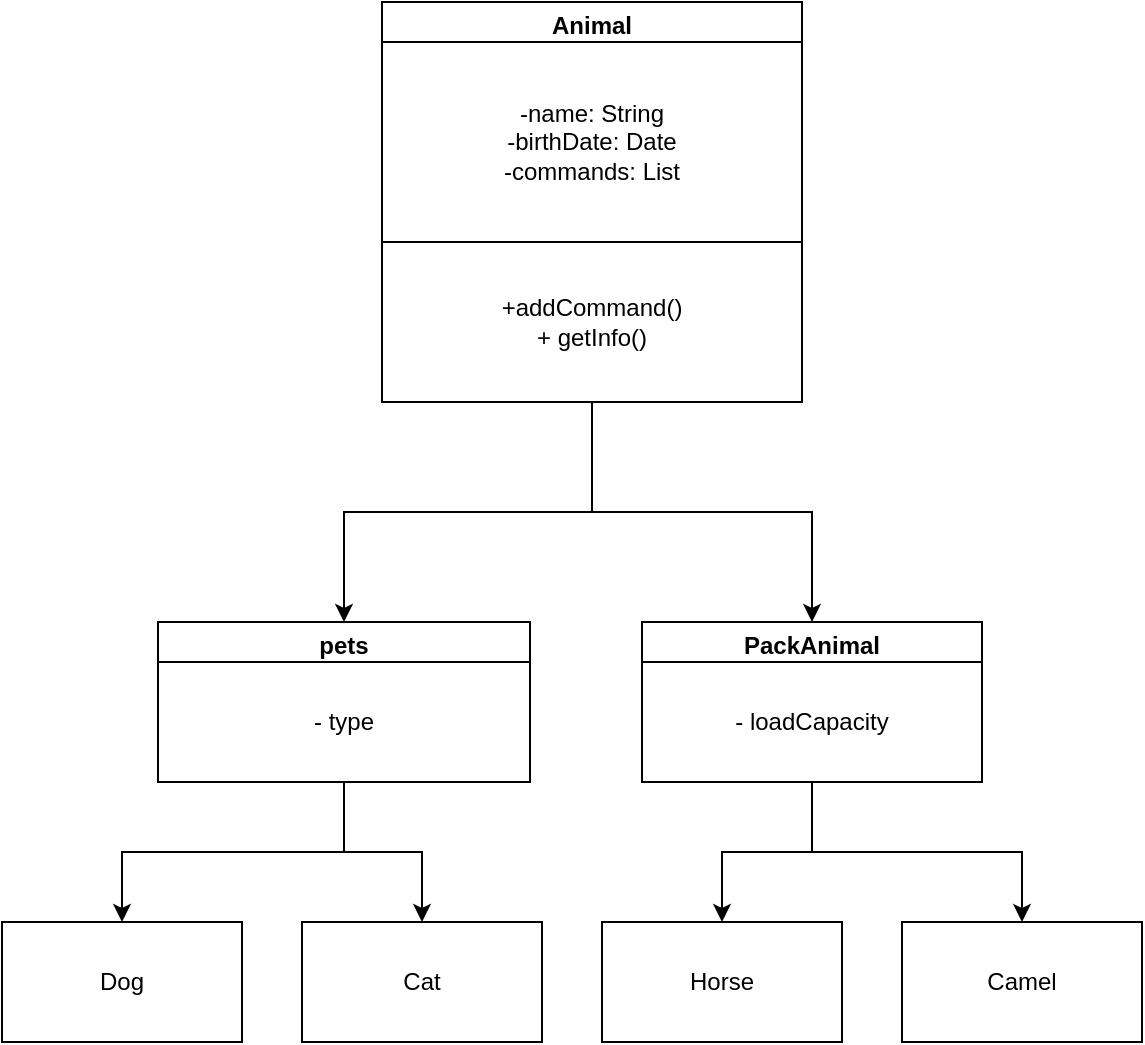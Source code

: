 <mxfile version="24.7.17">
  <diagram id="C5RBs43oDa-KdzZeNtuy" name="Page-1">
    <mxGraphModel dx="1194" dy="674" grid="1" gridSize="10" guides="1" tooltips="1" connect="1" arrows="1" fold="1" page="1" pageScale="1" pageWidth="827" pageHeight="1169" math="0" shadow="0">
      <root>
        <mxCell id="WIyWlLk6GJQsqaUBKTNV-0" />
        <mxCell id="WIyWlLk6GJQsqaUBKTNV-1" parent="WIyWlLk6GJQsqaUBKTNV-0" />
        <mxCell id="XKQ8hG_yHhvXkjGK8VCN-14" style="edgeStyle=orthogonalEdgeStyle;rounded=0;orthogonalLoop=1;jettySize=auto;html=1;entryX=0.5;entryY=0;entryDx=0;entryDy=0;" parent="WIyWlLk6GJQsqaUBKTNV-1" source="XKQ8hG_yHhvXkjGK8VCN-3" target="XKQ8hG_yHhvXkjGK8VCN-7" edge="1">
          <mxGeometry relative="1" as="geometry" />
        </mxCell>
        <mxCell id="XKQ8hG_yHhvXkjGK8VCN-3" value="Animal" style="swimlane;whiteSpace=wrap;html=1;" parent="WIyWlLk6GJQsqaUBKTNV-1" vertex="1">
          <mxGeometry x="340" y="240" width="210" height="200" as="geometry" />
        </mxCell>
        <mxCell id="XKQ8hG_yHhvXkjGK8VCN-4" value="-name: String&lt;div&gt;-birthDate: Date&lt;/div&gt;&lt;div&gt;-commands: List&lt;/div&gt;" style="rounded=0;whiteSpace=wrap;html=1;" parent="XKQ8hG_yHhvXkjGK8VCN-3" vertex="1">
          <mxGeometry y="20" width="210" height="100" as="geometry" />
        </mxCell>
        <mxCell id="XKQ8hG_yHhvXkjGK8VCN-6" value="+addCommand()&lt;div&gt;+ getInfo()&lt;/div&gt;" style="rounded=0;whiteSpace=wrap;html=1;" parent="XKQ8hG_yHhvXkjGK8VCN-3" vertex="1">
          <mxGeometry y="120" width="210" height="80" as="geometry" />
        </mxCell>
        <mxCell id="XKQ8hG_yHhvXkjGK8VCN-20" style="edgeStyle=orthogonalEdgeStyle;rounded=0;orthogonalLoop=1;jettySize=auto;html=1;entryX=0.5;entryY=0;entryDx=0;entryDy=0;" parent="WIyWlLk6GJQsqaUBKTNV-1" source="XKQ8hG_yHhvXkjGK8VCN-7" target="XKQ8hG_yHhvXkjGK8VCN-18" edge="1">
          <mxGeometry relative="1" as="geometry" />
        </mxCell>
        <mxCell id="XKQ8hG_yHhvXkjGK8VCN-7" value="pets" style="swimlane;whiteSpace=wrap;html=1;" parent="WIyWlLk6GJQsqaUBKTNV-1" vertex="1">
          <mxGeometry x="228" y="550" width="186" height="80" as="geometry" />
        </mxCell>
        <mxCell id="XKQ8hG_yHhvXkjGK8VCN-12" value="- type" style="rounded=0;whiteSpace=wrap;html=1;" parent="XKQ8hG_yHhvXkjGK8VCN-7" vertex="1">
          <mxGeometry y="20" width="186" height="60" as="geometry" />
        </mxCell>
        <mxCell id="XKQ8hG_yHhvXkjGK8VCN-22" style="edgeStyle=orthogonalEdgeStyle;rounded=0;orthogonalLoop=1;jettySize=auto;html=1;entryX=0.5;entryY=0;entryDx=0;entryDy=0;" parent="WIyWlLk6GJQsqaUBKTNV-1" source="XKQ8hG_yHhvXkjGK8VCN-8" target="XKQ8hG_yHhvXkjGK8VCN-17" edge="1">
          <mxGeometry relative="1" as="geometry" />
        </mxCell>
        <mxCell id="XKQ8hG_yHhvXkjGK8VCN-8" value="PackAnimal" style="swimlane;whiteSpace=wrap;html=1;" parent="WIyWlLk6GJQsqaUBKTNV-1" vertex="1">
          <mxGeometry x="470" y="550" width="170" height="80" as="geometry" />
        </mxCell>
        <mxCell id="XKQ8hG_yHhvXkjGK8VCN-13" value="- loadCapacity" style="rounded=0;whiteSpace=wrap;html=1;" parent="XKQ8hG_yHhvXkjGK8VCN-8" vertex="1">
          <mxGeometry y="20" width="170" height="60" as="geometry" />
        </mxCell>
        <mxCell id="XKQ8hG_yHhvXkjGK8VCN-15" style="edgeStyle=orthogonalEdgeStyle;rounded=0;orthogonalLoop=1;jettySize=auto;html=1;entryX=0.5;entryY=0;entryDx=0;entryDy=0;" parent="WIyWlLk6GJQsqaUBKTNV-1" source="XKQ8hG_yHhvXkjGK8VCN-6" target="XKQ8hG_yHhvXkjGK8VCN-8" edge="1">
          <mxGeometry relative="1" as="geometry" />
        </mxCell>
        <mxCell id="XKQ8hG_yHhvXkjGK8VCN-16" value="Camel" style="rounded=0;whiteSpace=wrap;html=1;" parent="WIyWlLk6GJQsqaUBKTNV-1" vertex="1">
          <mxGeometry x="600" y="700" width="120" height="60" as="geometry" />
        </mxCell>
        <mxCell id="XKQ8hG_yHhvXkjGK8VCN-17" value="Horse" style="rounded=0;whiteSpace=wrap;html=1;" parent="WIyWlLk6GJQsqaUBKTNV-1" vertex="1">
          <mxGeometry x="450" y="700" width="120" height="60" as="geometry" />
        </mxCell>
        <mxCell id="XKQ8hG_yHhvXkjGK8VCN-18" value="Cat" style="rounded=0;whiteSpace=wrap;html=1;" parent="WIyWlLk6GJQsqaUBKTNV-1" vertex="1">
          <mxGeometry x="300" y="700" width="120" height="60" as="geometry" />
        </mxCell>
        <mxCell id="XKQ8hG_yHhvXkjGK8VCN-19" value="Dog" style="rounded=0;whiteSpace=wrap;html=1;" parent="WIyWlLk6GJQsqaUBKTNV-1" vertex="1">
          <mxGeometry x="150" y="700" width="120" height="60" as="geometry" />
        </mxCell>
        <mxCell id="XKQ8hG_yHhvXkjGK8VCN-21" style="edgeStyle=orthogonalEdgeStyle;rounded=0;orthogonalLoop=1;jettySize=auto;html=1;entryX=0.5;entryY=0;entryDx=0;entryDy=0;" parent="WIyWlLk6GJQsqaUBKTNV-1" source="XKQ8hG_yHhvXkjGK8VCN-12" target="XKQ8hG_yHhvXkjGK8VCN-19" edge="1">
          <mxGeometry relative="1" as="geometry" />
        </mxCell>
        <mxCell id="XKQ8hG_yHhvXkjGK8VCN-23" style="edgeStyle=orthogonalEdgeStyle;rounded=0;orthogonalLoop=1;jettySize=auto;html=1;entryX=0.5;entryY=0;entryDx=0;entryDy=0;" parent="WIyWlLk6GJQsqaUBKTNV-1" source="XKQ8hG_yHhvXkjGK8VCN-13" target="XKQ8hG_yHhvXkjGK8VCN-16" edge="1">
          <mxGeometry relative="1" as="geometry" />
        </mxCell>
      </root>
    </mxGraphModel>
  </diagram>
</mxfile>
